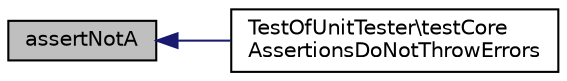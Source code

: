 digraph "assertNotA"
{
  edge [fontname="Helvetica",fontsize="10",labelfontname="Helvetica",labelfontsize="10"];
  node [fontname="Helvetica",fontsize="10",shape=record];
  rankdir="LR";
  Node1 [label="assertNotA",height=0.2,width=0.4,color="black", fillcolor="grey75", style="filled" fontcolor="black"];
  Node1 -> Node2 [dir="back",color="midnightblue",fontsize="10",style="solid",fontname="Helvetica"];
  Node2 [label="TestOfUnitTester\\testCore\lAssertionsDoNotThrowErrors",height=0.2,width=0.4,color="black", fillcolor="white", style="filled",URL="$class_test_of_unit_tester.html#a008a89dddf0631c1a9312bf1a517ba4b"];
}
